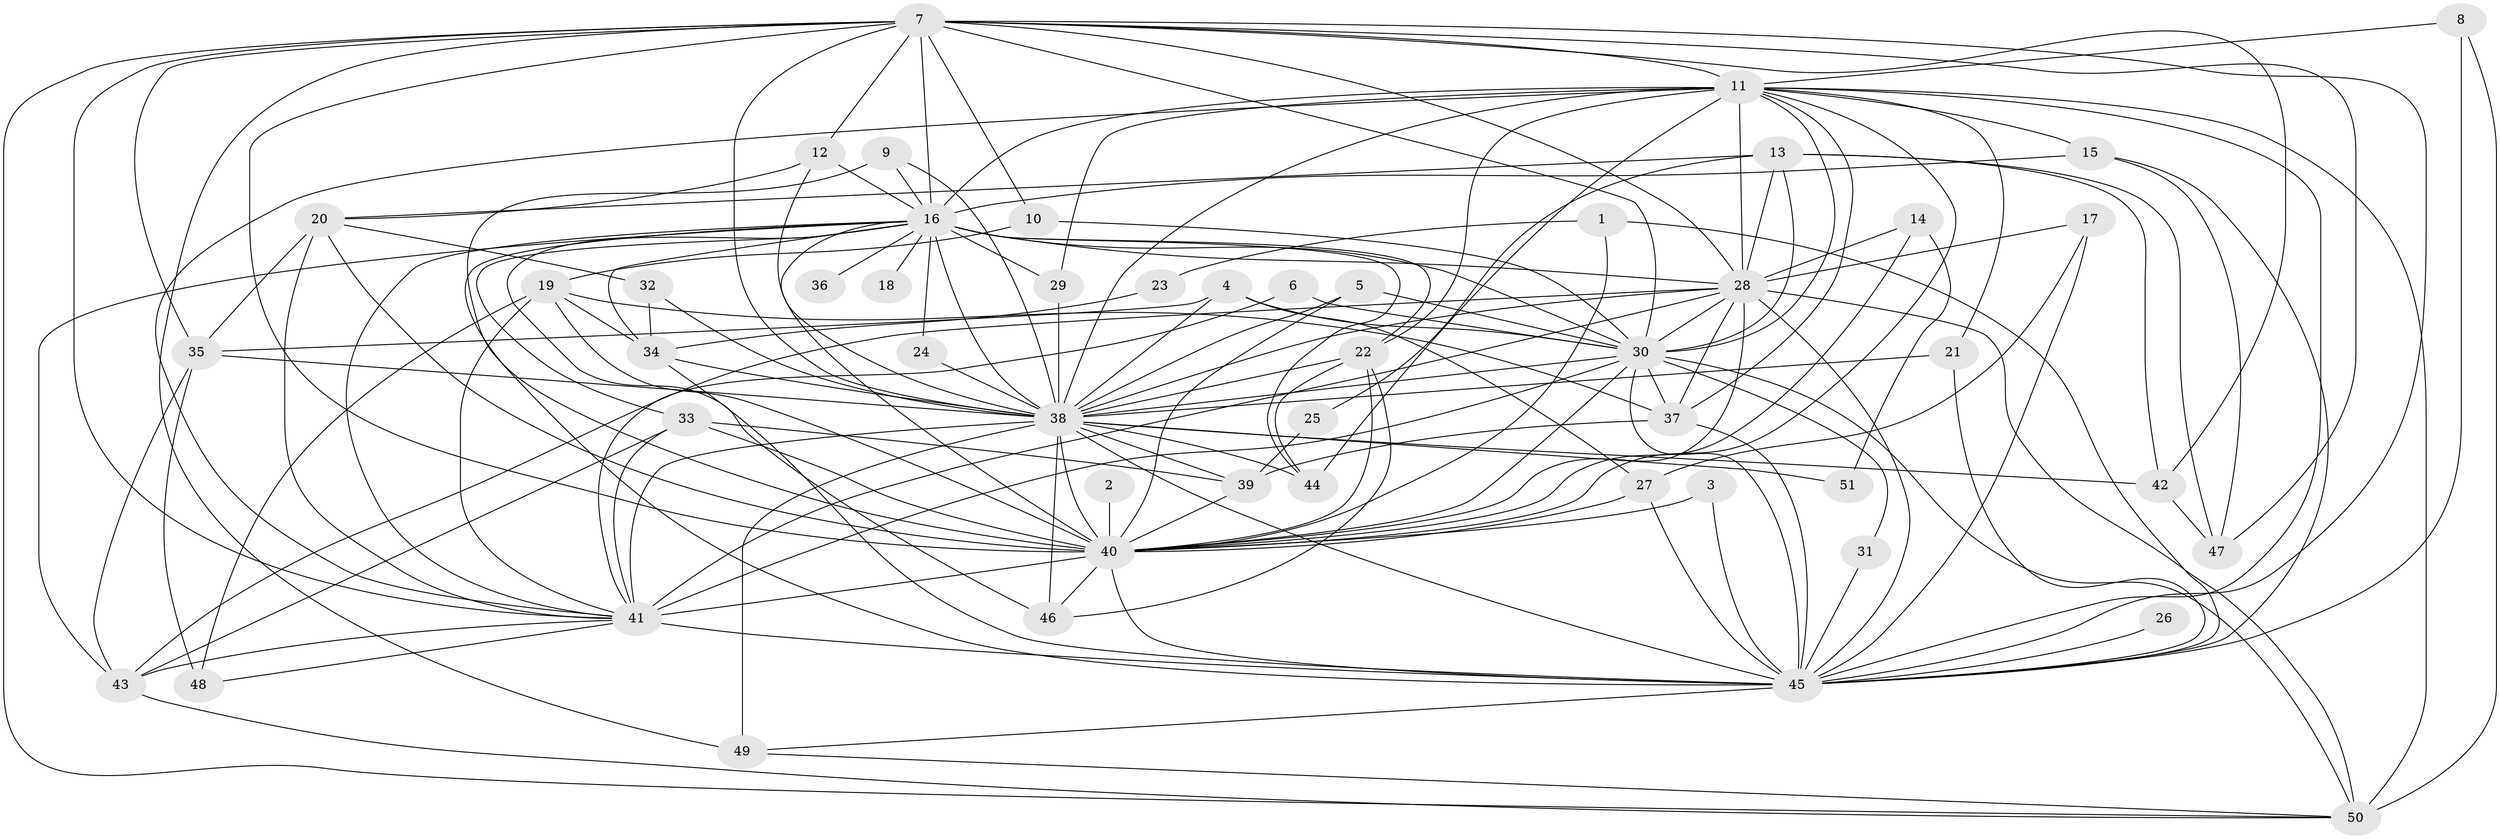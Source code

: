 // original degree distribution, {20: 0.007874015748031496, 19: 0.007874015748031496, 21: 0.007874015748031496, 18: 0.007874015748031496, 28: 0.023622047244094488, 26: 0.007874015748031496, 23: 0.007874015748031496, 22: 0.007874015748031496, 3: 0.16535433070866143, 2: 0.5590551181102362, 6: 0.03937007874015748, 5: 0.031496062992125984, 7: 0.015748031496062992, 4: 0.11023622047244094}
// Generated by graph-tools (version 1.1) at 2025/36/03/04/25 23:36:32]
// undirected, 51 vertices, 157 edges
graph export_dot {
  node [color=gray90,style=filled];
  1;
  2;
  3;
  4;
  5;
  6;
  7;
  8;
  9;
  10;
  11;
  12;
  13;
  14;
  15;
  16;
  17;
  18;
  19;
  20;
  21;
  22;
  23;
  24;
  25;
  26;
  27;
  28;
  29;
  30;
  31;
  32;
  33;
  34;
  35;
  36;
  37;
  38;
  39;
  40;
  41;
  42;
  43;
  44;
  45;
  46;
  47;
  48;
  49;
  50;
  51;
  1 -- 23 [weight=1.0];
  1 -- 40 [weight=1.0];
  1 -- 45 [weight=1.0];
  2 -- 40 [weight=1.0];
  3 -- 40 [weight=1.0];
  3 -- 45 [weight=1.0];
  4 -- 27 [weight=1.0];
  4 -- 30 [weight=1.0];
  4 -- 35 [weight=1.0];
  4 -- 38 [weight=1.0];
  5 -- 30 [weight=1.0];
  5 -- 38 [weight=1.0];
  5 -- 40 [weight=1.0];
  6 -- 30 [weight=1.0];
  6 -- 41 [weight=1.0];
  7 -- 10 [weight=1.0];
  7 -- 11 [weight=1.0];
  7 -- 12 [weight=1.0];
  7 -- 16 [weight=2.0];
  7 -- 28 [weight=1.0];
  7 -- 30 [weight=1.0];
  7 -- 35 [weight=1.0];
  7 -- 38 [weight=3.0];
  7 -- 40 [weight=2.0];
  7 -- 41 [weight=1.0];
  7 -- 42 [weight=1.0];
  7 -- 45 [weight=2.0];
  7 -- 47 [weight=1.0];
  7 -- 49 [weight=1.0];
  7 -- 50 [weight=1.0];
  8 -- 11 [weight=1.0];
  8 -- 45 [weight=2.0];
  8 -- 50 [weight=1.0];
  9 -- 16 [weight=1.0];
  9 -- 38 [weight=1.0];
  9 -- 40 [weight=1.0];
  10 -- 19 [weight=1.0];
  10 -- 30 [weight=1.0];
  11 -- 15 [weight=1.0];
  11 -- 16 [weight=2.0];
  11 -- 21 [weight=1.0];
  11 -- 22 [weight=1.0];
  11 -- 28 [weight=2.0];
  11 -- 29 [weight=1.0];
  11 -- 30 [weight=2.0];
  11 -- 37 [weight=1.0];
  11 -- 38 [weight=3.0];
  11 -- 40 [weight=2.0];
  11 -- 41 [weight=1.0];
  11 -- 44 [weight=1.0];
  11 -- 45 [weight=1.0];
  11 -- 50 [weight=1.0];
  12 -- 16 [weight=1.0];
  12 -- 20 [weight=1.0];
  12 -- 38 [weight=1.0];
  13 -- 20 [weight=1.0];
  13 -- 25 [weight=1.0];
  13 -- 28 [weight=1.0];
  13 -- 30 [weight=2.0];
  13 -- 42 [weight=1.0];
  13 -- 47 [weight=1.0];
  14 -- 28 [weight=1.0];
  14 -- 40 [weight=1.0];
  14 -- 51 [weight=1.0];
  15 -- 16 [weight=2.0];
  15 -- 45 [weight=1.0];
  15 -- 47 [weight=1.0];
  16 -- 18 [weight=1.0];
  16 -- 22 [weight=1.0];
  16 -- 24 [weight=1.0];
  16 -- 28 [weight=1.0];
  16 -- 29 [weight=1.0];
  16 -- 30 [weight=1.0];
  16 -- 33 [weight=1.0];
  16 -- 34 [weight=1.0];
  16 -- 36 [weight=1.0];
  16 -- 38 [weight=3.0];
  16 -- 40 [weight=1.0];
  16 -- 41 [weight=1.0];
  16 -- 43 [weight=1.0];
  16 -- 44 [weight=1.0];
  16 -- 45 [weight=1.0];
  16 -- 46 [weight=1.0];
  17 -- 27 [weight=1.0];
  17 -- 28 [weight=1.0];
  17 -- 45 [weight=1.0];
  19 -- 34 [weight=1.0];
  19 -- 37 [weight=1.0];
  19 -- 40 [weight=2.0];
  19 -- 41 [weight=1.0];
  19 -- 48 [weight=1.0];
  20 -- 32 [weight=1.0];
  20 -- 35 [weight=1.0];
  20 -- 40 [weight=2.0];
  20 -- 41 [weight=1.0];
  21 -- 38 [weight=2.0];
  21 -- 45 [weight=1.0];
  22 -- 38 [weight=1.0];
  22 -- 40 [weight=1.0];
  22 -- 44 [weight=1.0];
  22 -- 46 [weight=1.0];
  23 -- 34 [weight=1.0];
  24 -- 38 [weight=1.0];
  25 -- 39 [weight=1.0];
  26 -- 45 [weight=1.0];
  27 -- 40 [weight=1.0];
  27 -- 45 [weight=2.0];
  28 -- 30 [weight=1.0];
  28 -- 37 [weight=1.0];
  28 -- 38 [weight=2.0];
  28 -- 40 [weight=1.0];
  28 -- 41 [weight=2.0];
  28 -- 43 [weight=1.0];
  28 -- 45 [weight=2.0];
  28 -- 50 [weight=1.0];
  29 -- 38 [weight=1.0];
  30 -- 31 [weight=1.0];
  30 -- 37 [weight=1.0];
  30 -- 38 [weight=2.0];
  30 -- 40 [weight=1.0];
  30 -- 41 [weight=3.0];
  30 -- 45 [weight=1.0];
  30 -- 50 [weight=1.0];
  31 -- 45 [weight=1.0];
  32 -- 34 [weight=1.0];
  32 -- 38 [weight=1.0];
  33 -- 39 [weight=1.0];
  33 -- 40 [weight=1.0];
  33 -- 41 [weight=1.0];
  33 -- 43 [weight=1.0];
  34 -- 38 [weight=2.0];
  34 -- 45 [weight=1.0];
  35 -- 38 [weight=1.0];
  35 -- 43 [weight=1.0];
  35 -- 48 [weight=1.0];
  37 -- 39 [weight=1.0];
  37 -- 45 [weight=1.0];
  38 -- 39 [weight=1.0];
  38 -- 40 [weight=2.0];
  38 -- 41 [weight=3.0];
  38 -- 42 [weight=1.0];
  38 -- 44 [weight=2.0];
  38 -- 45 [weight=3.0];
  38 -- 46 [weight=1.0];
  38 -- 49 [weight=2.0];
  38 -- 51 [weight=1.0];
  39 -- 40 [weight=1.0];
  40 -- 41 [weight=1.0];
  40 -- 45 [weight=2.0];
  40 -- 46 [weight=1.0];
  41 -- 43 [weight=1.0];
  41 -- 45 [weight=1.0];
  41 -- 48 [weight=1.0];
  42 -- 47 [weight=1.0];
  43 -- 50 [weight=1.0];
  45 -- 49 [weight=1.0];
  49 -- 50 [weight=1.0];
}

